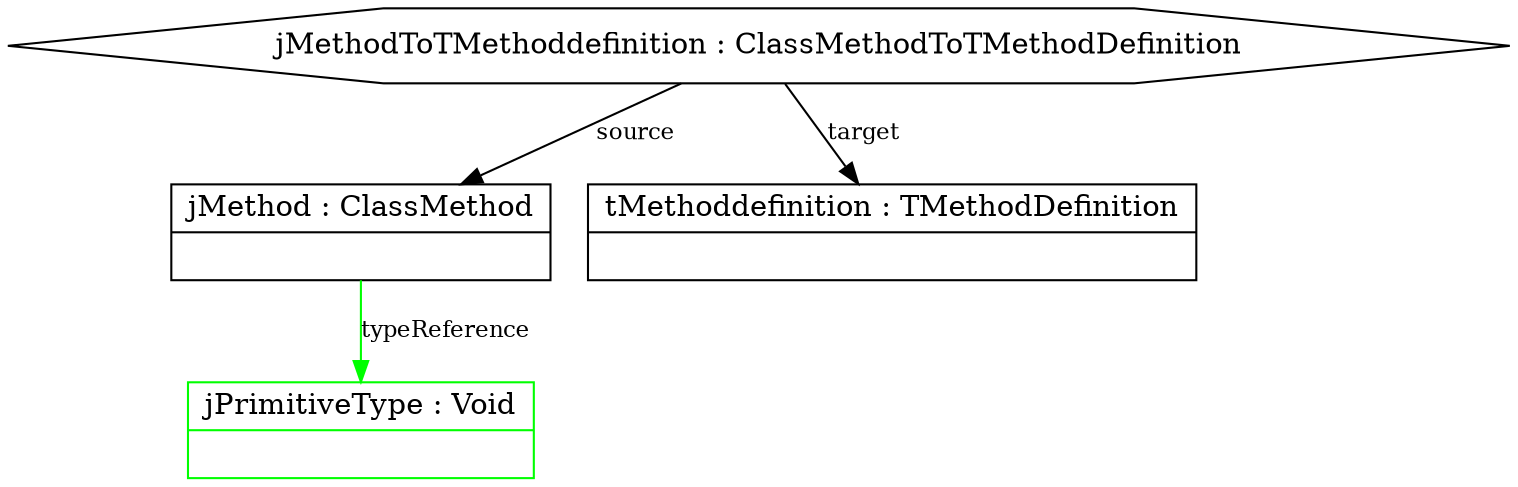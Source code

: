 digraph "ReturnVoid" {
	label="";

	subgraph "Correspondence Domain" {
	          "jMethodToTMethoddefinition : ClassMethodToTMethodDefinition" [shape=hexagon, color=black];

	          "jMethodToTMethoddefinition : ClassMethodToTMethodDefinition" -> "jMethod : ClassMethod" [color=black, label="source", fontsize=11];
	          "jMethodToTMethoddefinition : ClassMethodToTMethodDefinition" -> "tMethoddefinition : TMethodDefinition" [color=black, label="target", fontsize=11];
	}
	subgraph "Source Domain" {
	          "jPrimitiveType : Void" [shape=record, color=green, label="{jPrimitiveType : Void | }"];
	          "jMethod : ClassMethod" [shape=record, color=black, label="{jMethod : ClassMethod | }"];

	          "jMethod : ClassMethod" -> "jPrimitiveType : Void" [color=green, label="typeReference", fontsize=11];
	}
	subgraph "Target Domain" {
	          "tMethoddefinition : TMethodDefinition" [shape=record, color=black, label="{tMethoddefinition : TMethodDefinition | }"];


	}
}